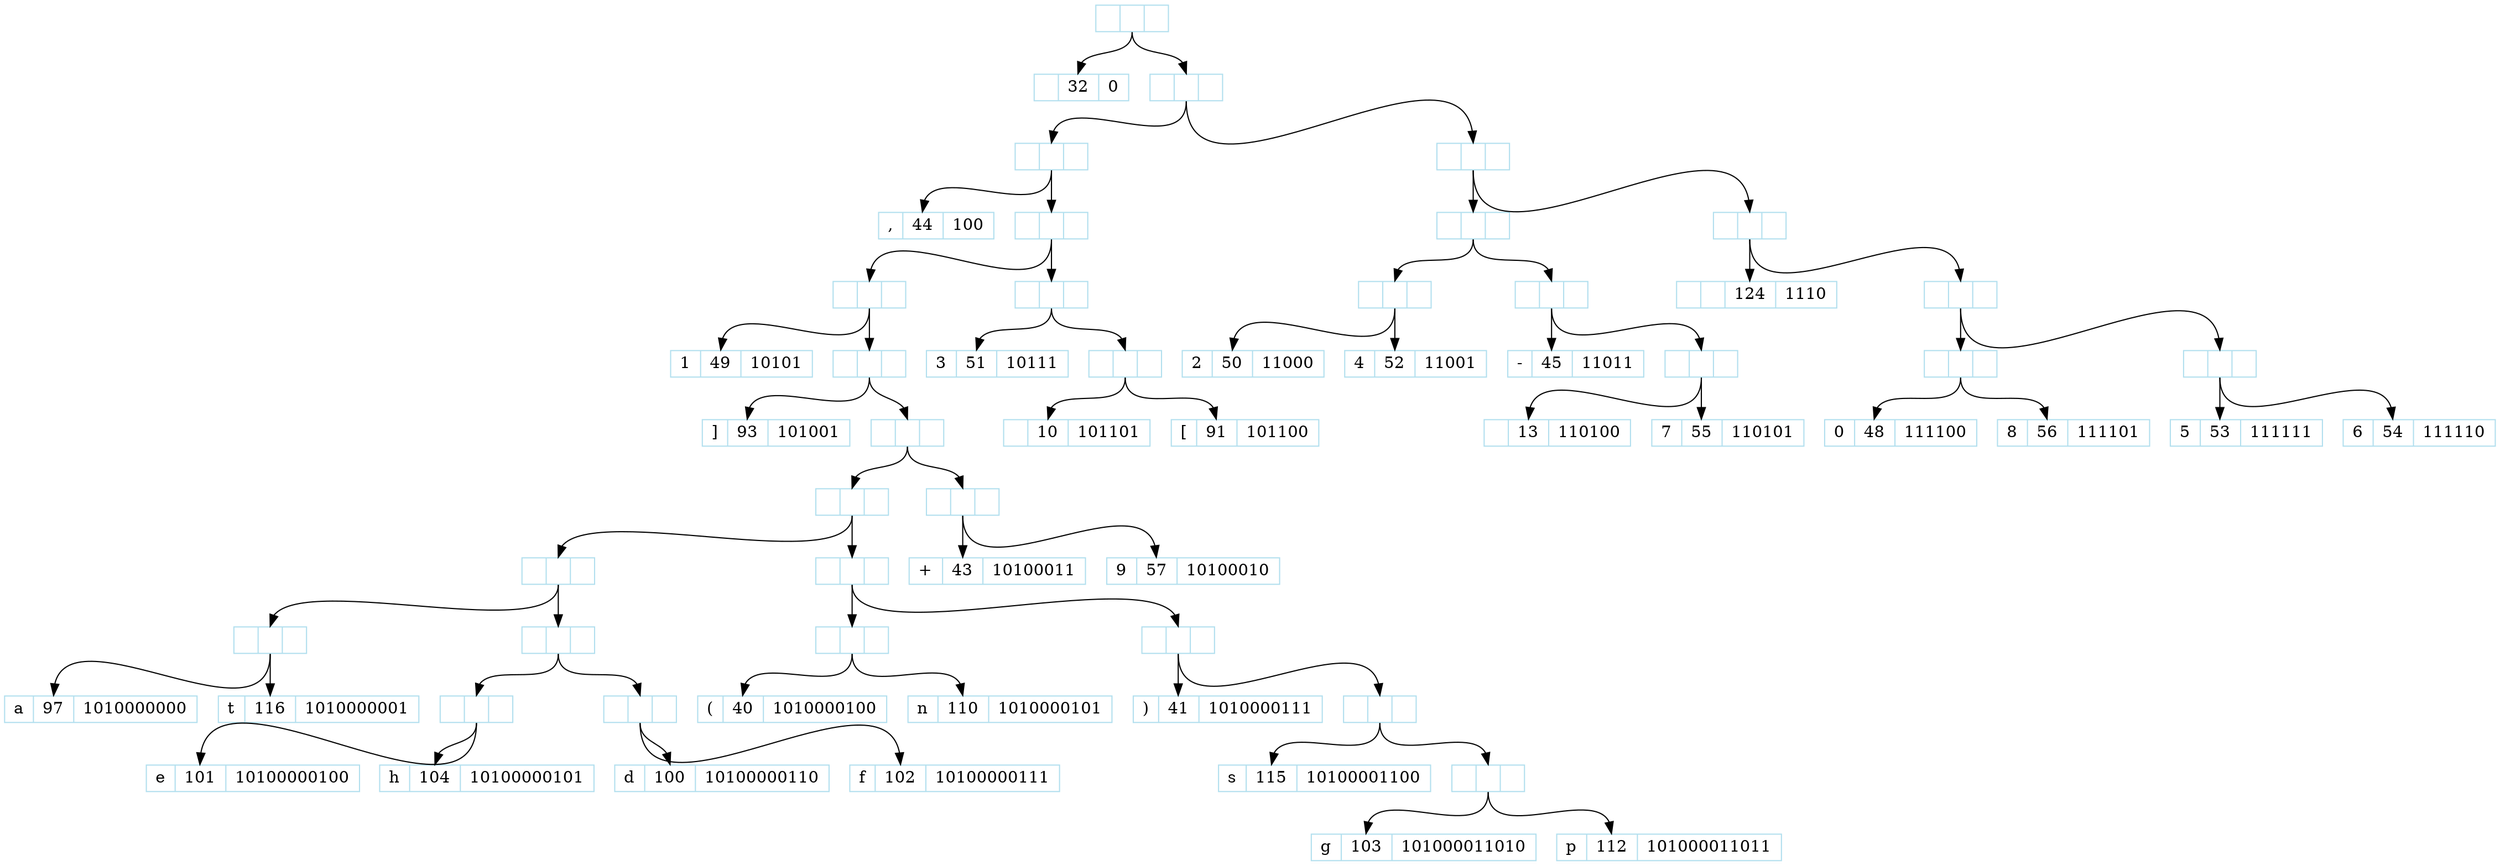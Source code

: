 digraph Total {
	node [color=lightblue2 height=.1 shape=record]
	101101 [label="<f0> 
|<f1> 10|<f2> 101101"]
	110100 [label="<f0> |<f1> 13|<f2> 110100"]
	0 [label="<f0>  |<f1> 32|<f2> 0"]
	1010000100 [label="<f0> (|<f1> 40|<f2> 1010000100"]
	1010000111 [label="<f0> )|<f1> 41|<f2> 1010000111"]
	10100011 [label="<f0> +|<f1> 43|<f2> 10100011"]
	100 [label="<f0> ,|<f1> 44|<f2> 100"]
	11011 [label="<f0> -|<f1> 45|<f2> 11011"]
	111100 [label="<f0> 0|<f1> 48|<f2> 111100"]
	10101 [label="<f0> 1|<f1> 49|<f2> 10101"]
	11000 [label="<f0> 2|<f1> 50|<f2> 11000"]
	10111 [label="<f0> 3|<f1> 51|<f2> 10111"]
	11001 [label="<f0> 4|<f1> 52|<f2> 11001"]
	111111 [label="<f0> 5|<f1> 53|<f2> 111111"]
	111110 [label="<f0> 6|<f1> 54|<f2> 111110"]
	110101 [label="<f0> 7|<f1> 55|<f2> 110101"]
	111101 [label="<f0> 8|<f1> 56|<f2> 111101"]
	10100010 [label="<f0> 9|<f1> 57|<f2> 10100010"]
	101100 [label="<f0> [|<f1> 91|<f2> 101100"]
	101001 [label="<f0> ]|<f1> 93|<f2> 101001"]
	1010000000 [label="<f0> a|<f1> 97|<f2> 1010000000"]
	10100000110 [label="<f0> d|<f1> 100|<f2> 10100000110"]
	10100000100 [label="<f0> e|<f1> 101|<f2> 10100000100"]
	10100000111 [label="<f0> f|<f1> 102|<f2> 10100000111"]
	101000011010 [label="<f0> g|<f1> 103|<f2> 101000011010"]
	10100000101 [label="<f0> h|<f1> 104|<f2> 10100000101"]
	1010000101 [label="<f0> n|<f1> 110|<f2> 1010000101"]
	101000011011 [label="<f0> p|<f1> 112|<f2> 101000011011"]
	10100001100 [label="<f0> s|<f1> 115|<f2> 10100001100"]
	1010000001 [label="<f0> t|<f1> 116|<f2> 1010000001"]
	1110 [label="<f0> ||<f1> 124|<f2> 1110"]
	"" [label="<f0> |<f1> |<f2> "]
	"":f1 -> 0:f1
	1 [label="<f0> |<f1> |<f2> "]
	"":f1 -> 1:f1
	10 [label="<f0> |<f1> |<f2> "]
	1:f1 -> 10:f1
	11 [label="<f0> |<f1> |<f2> "]
	1:f1 -> 11:f1
	110 [label="<f0> |<f1> |<f2> "]
	11:f1 -> 110:f1
	111 [label="<f0> |<f1> |<f2> "]
	11:f1 -> 111:f1
	111:f1 -> 1110:f1
	1111 [label="<f0> |<f1> |<f2> "]
	111:f1 -> 1111:f1
	11110 [label="<f0> |<f1> |<f2> "]
	1111:f1 -> 11110:f1
	11111 [label="<f0> |<f1> |<f2> "]
	1111:f1 -> 11111:f1
	11111:f1 -> 111110:f1
	11111:f1 -> 111111:f1
	11110:f1 -> 111100:f1
	11110:f1 -> 111101:f1
	1100 [label="<f0> |<f1> |<f2> "]
	110:f1 -> 1100:f1
	1101 [label="<f0> |<f1> |<f2> "]
	110:f1 -> 1101:f1
	11010 [label="<f0> |<f1> |<f2> "]
	1101:f1 -> 11010:f1
	1101:f1 -> 11011:f1
	11010:f1 -> 110100:f1
	11010:f1 -> 110101:f1
	1100:f1 -> 11000:f1
	1100:f1 -> 11001:f1
	10:f1 -> 100:f1
	101 [label="<f0> |<f1> |<f2> "]
	10:f1 -> 101:f1
	1010 [label="<f0> |<f1> |<f2> "]
	101:f1 -> 1010:f1
	1011 [label="<f0> |<f1> |<f2> "]
	101:f1 -> 1011:f1
	10110 [label="<f0> |<f1> |<f2> "]
	1011:f1 -> 10110:f1
	1011:f1 -> 10111:f1
	10110:f1 -> 101100:f1
	10110:f1 -> 101101:f1
	10100 [label="<f0> |<f1> |<f2> "]
	1010:f1 -> 10100:f1
	1010:f1 -> 10101:f1
	101000 [label="<f0> |<f1> |<f2> "]
	10100:f1 -> 101000:f1
	10100:f1 -> 101001:f1
	1010000 [label="<f0> |<f1> |<f2> "]
	101000:f1 -> 1010000:f1
	1010001 [label="<f0> |<f1> |<f2> "]
	101000:f1 -> 1010001:f1
	1010001:f1 -> 10100010:f1
	1010001:f1 -> 10100011:f1
	10100000 [label="<f0> |<f1> |<f2> "]
	1010000:f1 -> 10100000:f1
	10100001 [label="<f0> |<f1> |<f2> "]
	1010000:f1 -> 10100001:f1
	101000010 [label="<f0> |<f1> |<f2> "]
	10100001:f1 -> 101000010:f1
	101000011 [label="<f0> |<f1> |<f2> "]
	10100001:f1 -> 101000011:f1
	1010000110 [label="<f0> |<f1> |<f2> "]
	101000011:f1 -> 1010000110:f1
	101000011:f1 -> 1010000111:f1
	1010000110:f1 -> 10100001100:f1
	10100001101 [label="<f0> |<f1> |<f2> "]
	1010000110:f1 -> 10100001101:f1
	10100001101:f1 -> 101000011010:f1
	10100001101:f1 -> 101000011011:f1
	101000010:f1 -> 1010000100:f1
	101000010:f1 -> 1010000101:f1
	101000000 [label="<f0> |<f1> |<f2> "]
	10100000:f1 -> 101000000:f1
	101000001 [label="<f0> |<f1> |<f2> "]
	10100000:f1 -> 101000001:f1
	1010000010 [label="<f0> |<f1> |<f2> "]
	101000001:f1 -> 1010000010:f1
	1010000011 [label="<f0> |<f1> |<f2> "]
	101000001:f1 -> 1010000011:f1
	1010000011:f1 -> 10100000110:f1
	1010000011:f1 -> 10100000111:f1
	1010000010:f1 -> 10100000100:f1
	1010000010:f1 -> 10100000101:f1
	101000000:f1 -> 1010000000:f1
	101000000:f1 -> 1010000001:f1
}
